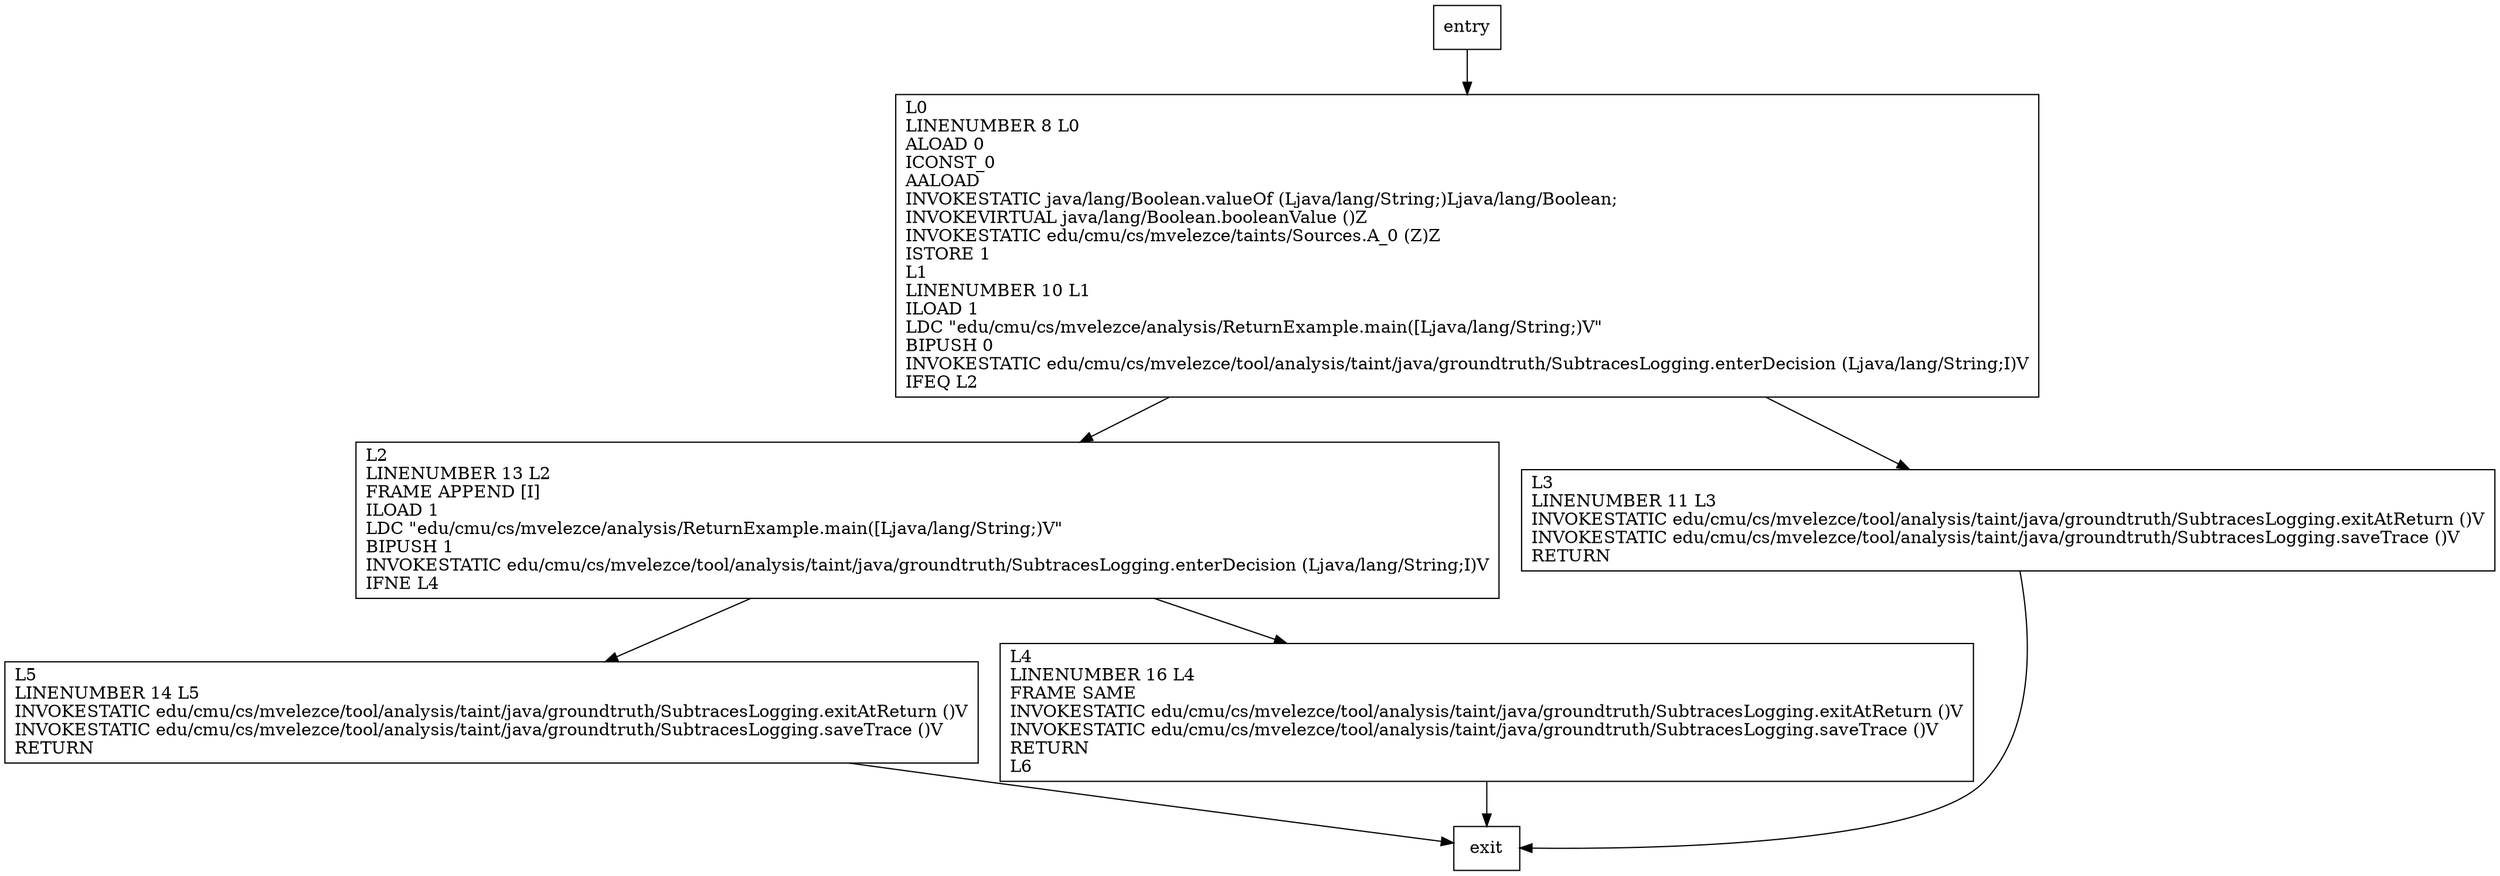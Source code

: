 digraph main {
node [shape=record];
709906087 [label="L0\lLINENUMBER 8 L0\lALOAD 0\lICONST_0\lAALOAD\lINVOKESTATIC java/lang/Boolean.valueOf (Ljava/lang/String;)Ljava/lang/Boolean;\lINVOKEVIRTUAL java/lang/Boolean.booleanValue ()Z\lINVOKESTATIC edu/cmu/cs/mvelezce/taints/Sources.A_0 (Z)Z\lISTORE 1\lL1\lLINENUMBER 10 L1\lILOAD 1\lLDC \"edu/cmu/cs/mvelezce/analysis/ReturnExample.main([Ljava/lang/String;)V\"\lBIPUSH 0\lINVOKESTATIC edu/cmu/cs/mvelezce/tool/analysis/taint/java/groundtruth/SubtracesLogging.enterDecision (Ljava/lang/String;I)V\lIFEQ L2\l"];
284399568 [label="L2\lLINENUMBER 13 L2\lFRAME APPEND [I]\lILOAD 1\lLDC \"edu/cmu/cs/mvelezce/analysis/ReturnExample.main([Ljava/lang/String;)V\"\lBIPUSH 1\lINVOKESTATIC edu/cmu/cs/mvelezce/tool/analysis/taint/java/groundtruth/SubtracesLogging.enterDecision (Ljava/lang/String;I)V\lIFNE L4\l"];
866379227 [label="L3\lLINENUMBER 11 L3\lINVOKESTATIC edu/cmu/cs/mvelezce/tool/analysis/taint/java/groundtruth/SubtracesLogging.exitAtReturn ()V\lINVOKESTATIC edu/cmu/cs/mvelezce/tool/analysis/taint/java/groundtruth/SubtracesLogging.saveTrace ()V\lRETURN\l"];
1334973394 [label="L5\lLINENUMBER 14 L5\lINVOKESTATIC edu/cmu/cs/mvelezce/tool/analysis/taint/java/groundtruth/SubtracesLogging.exitAtReturn ()V\lINVOKESTATIC edu/cmu/cs/mvelezce/tool/analysis/taint/java/groundtruth/SubtracesLogging.saveTrace ()V\lRETURN\l"];
1738496497 [label="L4\lLINENUMBER 16 L4\lFRAME SAME\lINVOKESTATIC edu/cmu/cs/mvelezce/tool/analysis/taint/java/groundtruth/SubtracesLogging.exitAtReturn ()V\lINVOKESTATIC edu/cmu/cs/mvelezce/tool/analysis/taint/java/groundtruth/SubtracesLogging.saveTrace ()V\lRETURN\lL6\l"];
entry;
exit;
entry -> 709906087;
709906087 -> 284399568;
709906087 -> 866379227;
284399568 -> 1334973394;
284399568 -> 1738496497;
866379227 -> exit;
1334973394 -> exit;
1738496497 -> exit;
}
